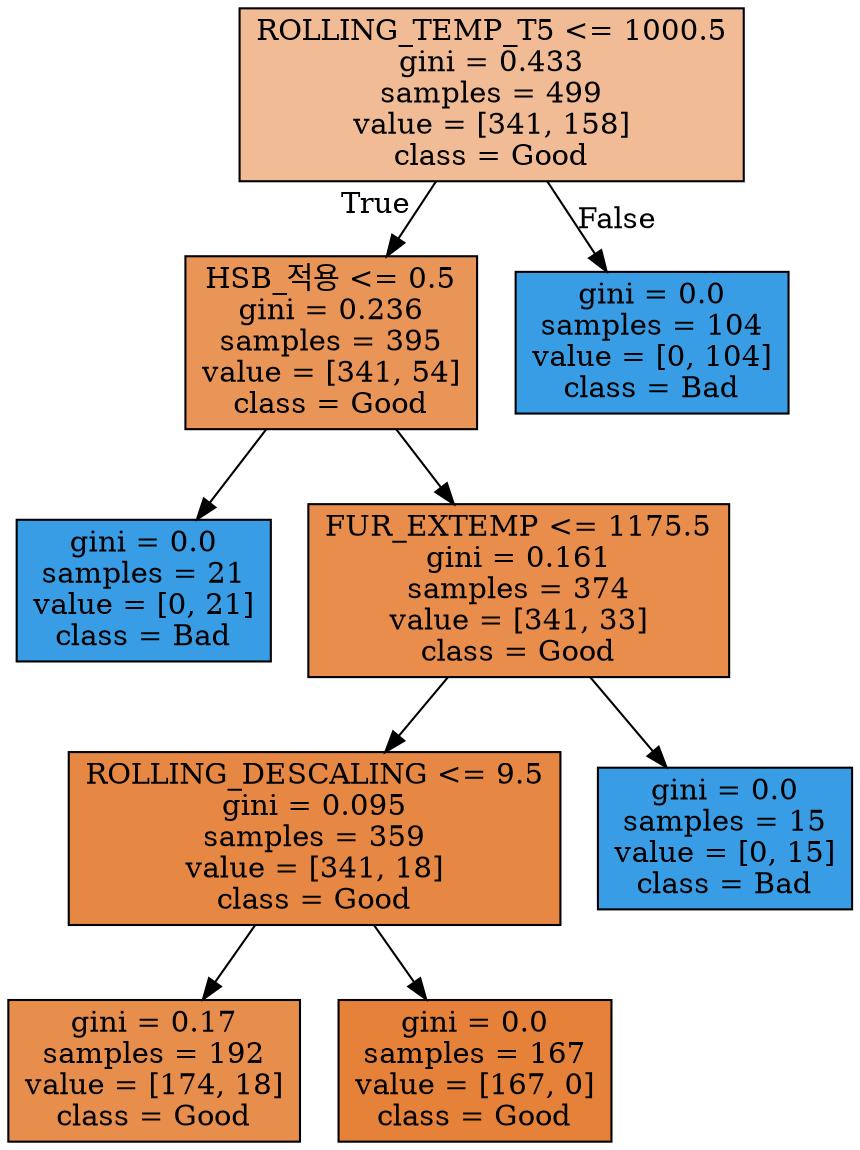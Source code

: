 digraph Tree {
node [shape=box, style="filled", color="black"] ;
0 [label="ROLLING_TEMP_T5 <= 1000.5\ngini = 0.433\nsamples = 499\nvalue = [341, 158]\nclass = Good", fillcolor="#f1bb95"] ;
1 [label="HSB_적용 <= 0.5\ngini = 0.236\nsamples = 395\nvalue = [341, 54]\nclass = Good", fillcolor="#e99558"] ;
0 -> 1 [labeldistance=2.5, labelangle=45, headlabel="True"] ;
2 [label="gini = 0.0\nsamples = 21\nvalue = [0, 21]\nclass = Bad", fillcolor="#399de5"] ;
1 -> 2 ;
3 [label="FUR_EXTEMP <= 1175.5\ngini = 0.161\nsamples = 374\nvalue = [341, 33]\nclass = Good", fillcolor="#e88d4c"] ;
1 -> 3 ;
4 [label="ROLLING_DESCALING <= 9.5\ngini = 0.095\nsamples = 359\nvalue = [341, 18]\nclass = Good", fillcolor="#e68843"] ;
3 -> 4 ;
5 [label="gini = 0.17\nsamples = 192\nvalue = [174, 18]\nclass = Good", fillcolor="#e88e4d"] ;
4 -> 5 ;
6 [label="gini = 0.0\nsamples = 167\nvalue = [167, 0]\nclass = Good", fillcolor="#e58139"] ;
4 -> 6 ;
7 [label="gini = 0.0\nsamples = 15\nvalue = [0, 15]\nclass = Bad", fillcolor="#399de5"] ;
3 -> 7 ;
8 [label="gini = 0.0\nsamples = 104\nvalue = [0, 104]\nclass = Bad", fillcolor="#399de5"] ;
0 -> 8 [labeldistance=2.5, labelangle=-45, headlabel="False"] ;
}